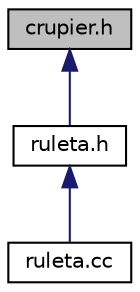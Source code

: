 digraph "crupier.h"
{
 // LATEX_PDF_SIZE
  edge [fontname="Helvetica",fontsize="10",labelfontname="Helvetica",labelfontsize="10"];
  node [fontname="Helvetica",fontsize="10",shape=record];
  Node1 [label="crupier.h",height=0.2,width=0.4,color="black", fillcolor="grey75", style="filled", fontcolor="black",tooltip="La clase crupier representa a los trabajadores del casino."];
  Node1 -> Node2 [dir="back",color="midnightblue",fontsize="10",style="solid",fontname="Helvetica"];
  Node2 [label="ruleta.h",height=0.2,width=0.4,color="black", fillcolor="white", style="filled",URL="$ruleta_8h.html",tooltip="La clase ruleta representa el juego de la ruleta del casino."];
  Node2 -> Node3 [dir="back",color="midnightblue",fontsize="10",style="solid",fontname="Helvetica"];
  Node3 [label="ruleta.cc",height=0.2,width=0.4,color="black", fillcolor="white", style="filled",URL="$ruleta_8cc.html",tooltip="Cuerpo de los métodos de la clase ruleta."];
}
